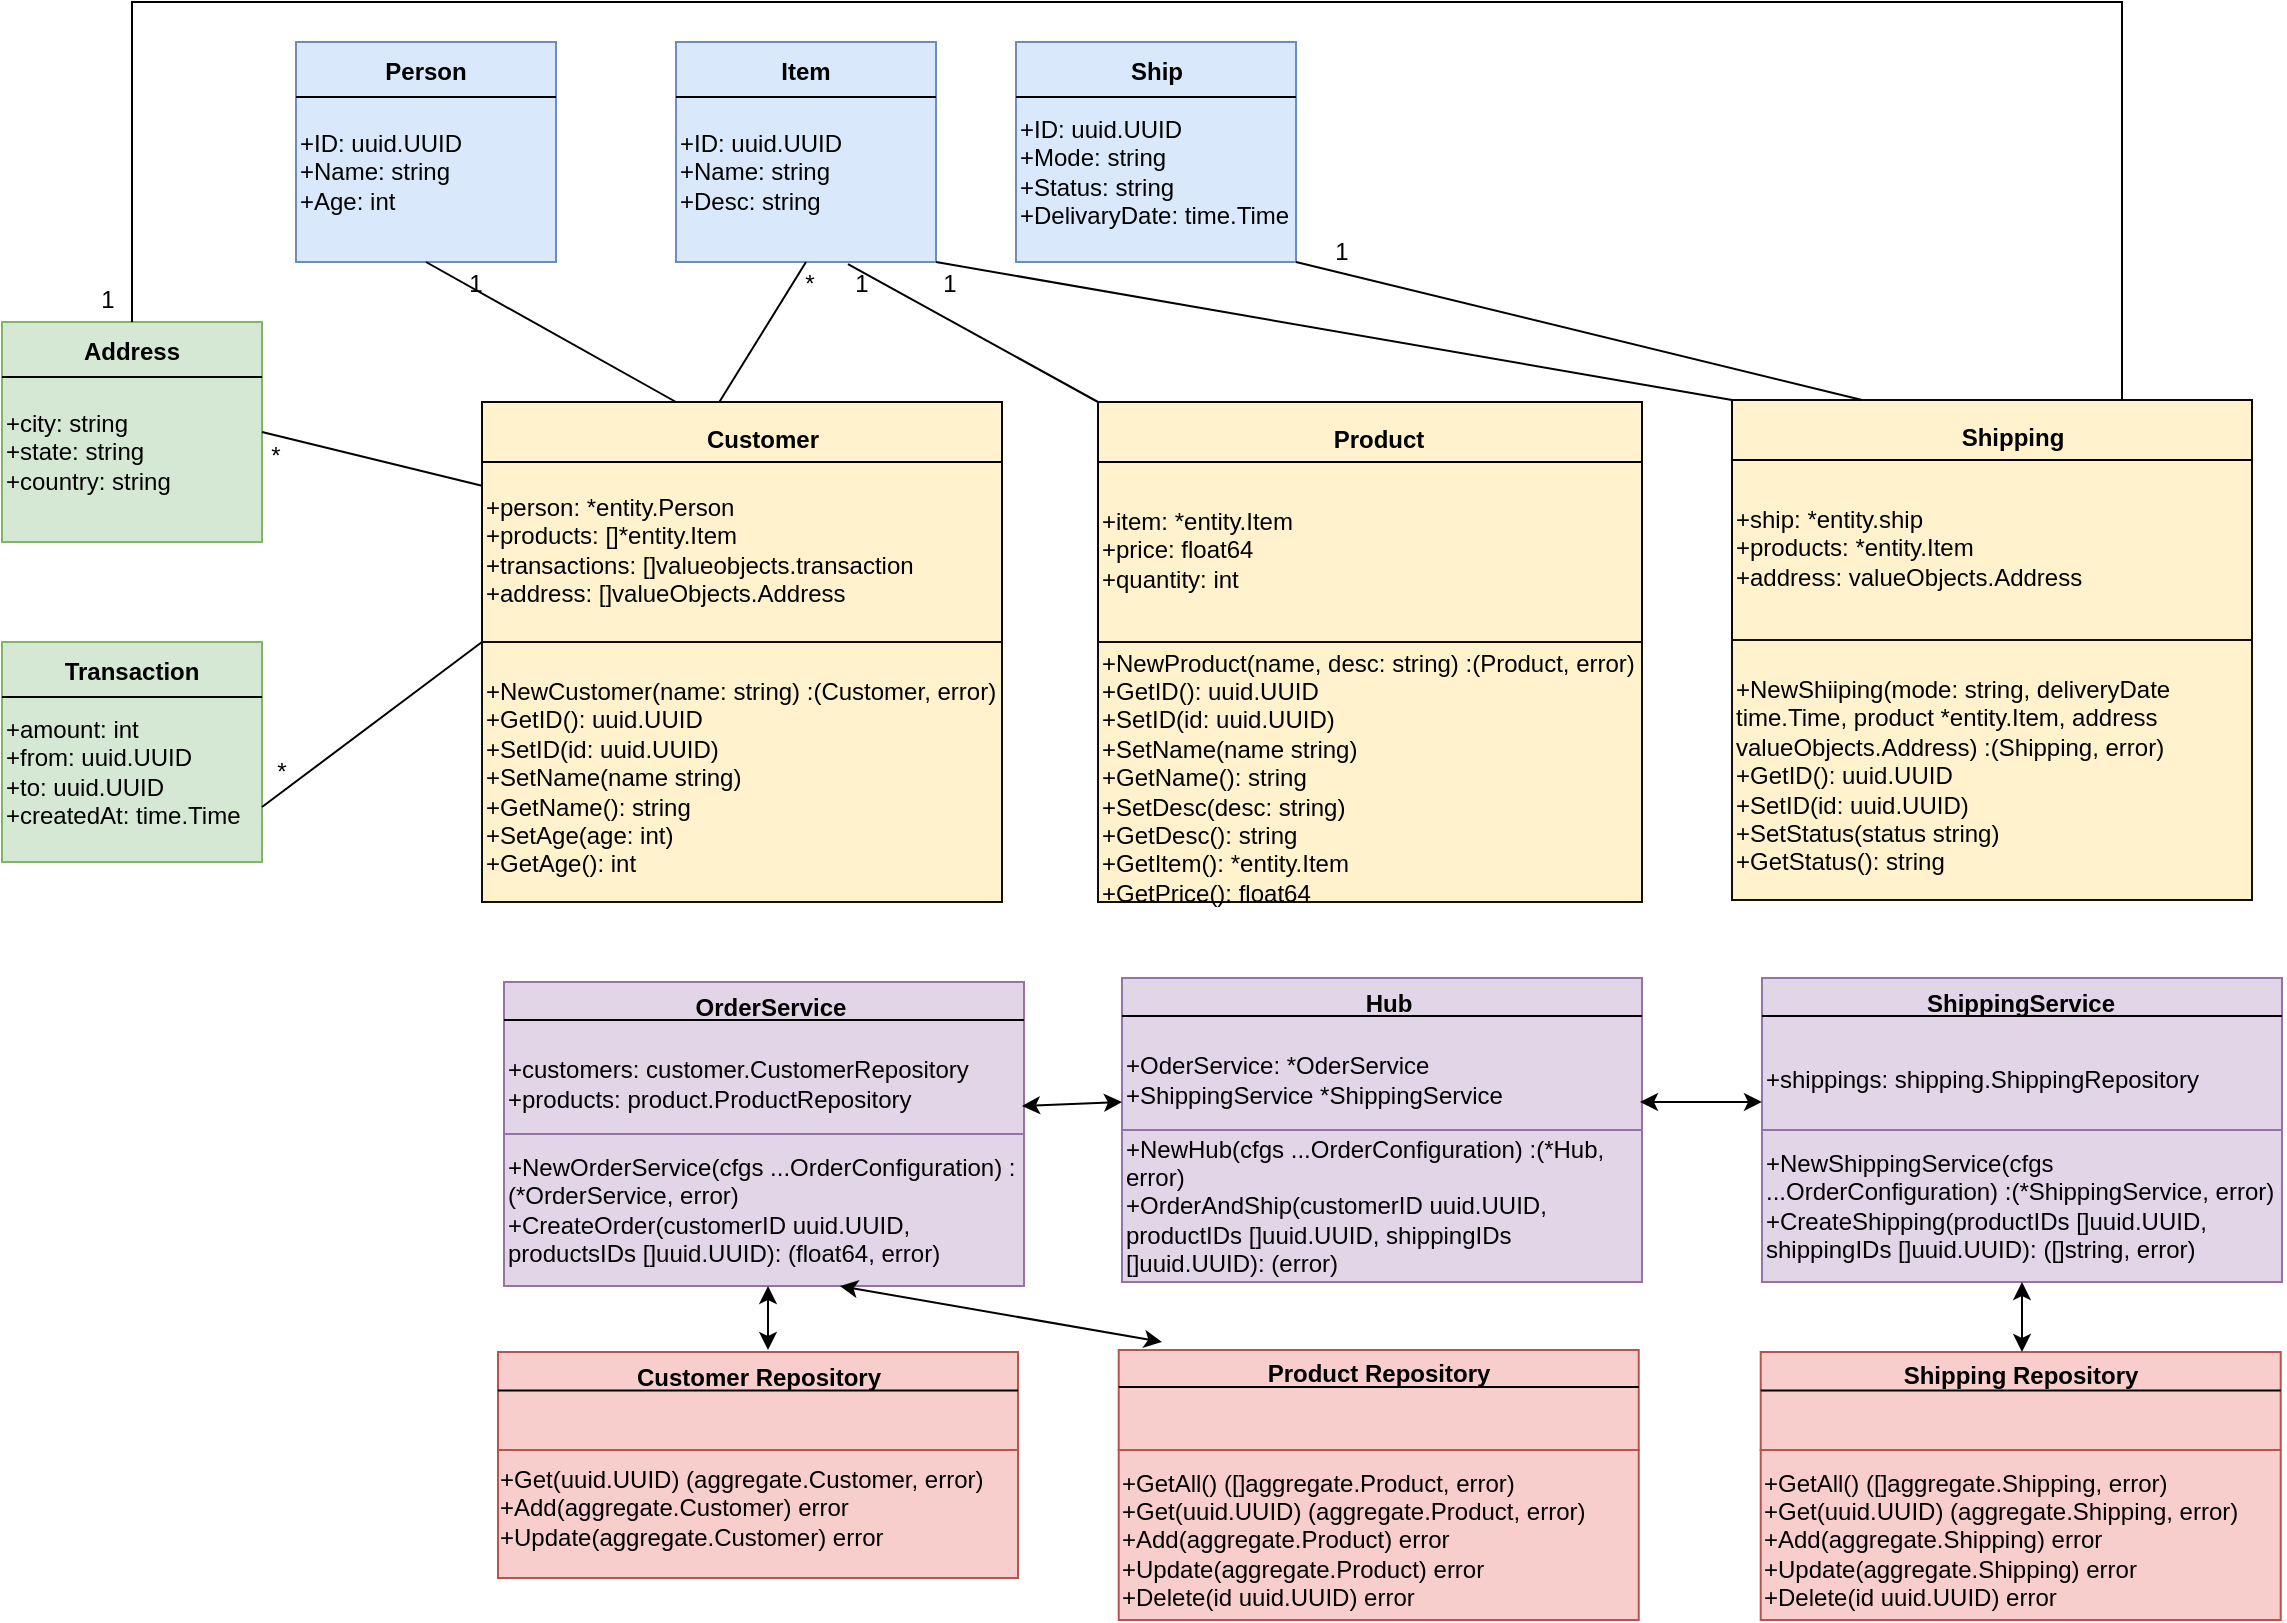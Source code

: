 <mxfile version="26.0.10">
  <diagram name="Page-1" id="Sg3usWAn1zcEqBGtSBy5">
    <mxGraphModel grid="1" page="1" gridSize="10" guides="1" tooltips="1" connect="1" arrows="1" fold="1" pageScale="1" pageWidth="827" pageHeight="1169" math="0" shadow="0">
      <root>
        <mxCell id="0" />
        <mxCell id="1" parent="0" />
        <mxCell id="ByLdMgmrOFWbXp5JTNvW-4" value="" style="group" connectable="0" vertex="1" parent="1">
          <mxGeometry x="277" y="140" width="130" height="110" as="geometry" />
        </mxCell>
        <mxCell id="ByLdMgmrOFWbXp5JTNvW-5" value="" style="rounded=0;whiteSpace=wrap;html=1;fillColor=#dae8fc;strokeColor=#6c8ebf;" vertex="1" parent="ByLdMgmrOFWbXp5JTNvW-4">
          <mxGeometry width="130" height="110" as="geometry" />
        </mxCell>
        <mxCell id="ByLdMgmrOFWbXp5JTNvW-6" value="" style="endArrow=none;html=1;rounded=0;exitX=0;exitY=0.25;exitDx=0;exitDy=0;entryX=1;entryY=0.25;entryDx=0;entryDy=0;" edge="1" parent="ByLdMgmrOFWbXp5JTNvW-4" source="ByLdMgmrOFWbXp5JTNvW-5" target="ByLdMgmrOFWbXp5JTNvW-5">
          <mxGeometry width="50" height="50" relative="1" as="geometry">
            <mxPoint x="330" y="270" as="sourcePoint" />
            <mxPoint x="380" y="220" as="targetPoint" />
          </mxGeometry>
        </mxCell>
        <mxCell id="ByLdMgmrOFWbXp5JTNvW-11" value="&lt;b&gt;Item&lt;/b&gt;" style="text;html=1;align=center;verticalAlign=middle;whiteSpace=wrap;rounded=0;" vertex="1" parent="ByLdMgmrOFWbXp5JTNvW-4">
          <mxGeometry x="35" width="60" height="30" as="geometry" />
        </mxCell>
        <mxCell id="ByLdMgmrOFWbXp5JTNvW-19" value="+ID: uuid.UUID&lt;div&gt;+Name: string&lt;/div&gt;&lt;div&gt;+Desc: string&lt;/div&gt;" style="text;html=1;align=left;verticalAlign=middle;whiteSpace=wrap;rounded=0;" vertex="1" parent="ByLdMgmrOFWbXp5JTNvW-4">
          <mxGeometry y="40" width="100" height="50" as="geometry" />
        </mxCell>
        <mxCell id="ByLdMgmrOFWbXp5JTNvW-21" value="" style="group;fontStyle=1" connectable="0" vertex="1" parent="1">
          <mxGeometry x="87" y="140" width="130" height="110" as="geometry" />
        </mxCell>
        <mxCell id="ByLdMgmrOFWbXp5JTNvW-3" value="" style="group;fillColor=#ffe6cc;strokeColor=#d79b00;container=0;" connectable="0" vertex="1" parent="ByLdMgmrOFWbXp5JTNvW-21">
          <mxGeometry width="130" height="110" as="geometry" />
        </mxCell>
        <mxCell id="ByLdMgmrOFWbXp5JTNvW-1" value="" style="rounded=0;whiteSpace=wrap;html=1;fillColor=#dae8fc;strokeColor=#6c8ebf;" vertex="1" parent="ByLdMgmrOFWbXp5JTNvW-21">
          <mxGeometry width="130" height="110" as="geometry" />
        </mxCell>
        <mxCell id="ByLdMgmrOFWbXp5JTNvW-2" value="" style="endArrow=none;html=1;rounded=0;exitX=0;exitY=0.25;exitDx=0;exitDy=0;entryX=1;entryY=0.25;entryDx=0;entryDy=0;" edge="1" parent="ByLdMgmrOFWbXp5JTNvW-21" source="ByLdMgmrOFWbXp5JTNvW-1" target="ByLdMgmrOFWbXp5JTNvW-1">
          <mxGeometry width="50" height="50" relative="1" as="geometry">
            <mxPoint x="330" y="270" as="sourcePoint" />
            <mxPoint x="380" y="220" as="targetPoint" />
          </mxGeometry>
        </mxCell>
        <mxCell id="ByLdMgmrOFWbXp5JTNvW-10" value="Person" style="text;html=1;align=center;verticalAlign=middle;whiteSpace=wrap;rounded=0;fontStyle=1" vertex="1" parent="ByLdMgmrOFWbXp5JTNvW-21">
          <mxGeometry x="35" width="60" height="30" as="geometry" />
        </mxCell>
        <mxCell id="ByLdMgmrOFWbXp5JTNvW-13" value="+ID: uuid.UUID&lt;div&gt;+Name: string&lt;/div&gt;&lt;div&gt;+Age: int&lt;/div&gt;" style="text;html=1;align=left;verticalAlign=middle;whiteSpace=wrap;rounded=0;" vertex="1" parent="ByLdMgmrOFWbXp5JTNvW-21">
          <mxGeometry y="40" width="100" height="50" as="geometry" />
        </mxCell>
        <mxCell id="ByLdMgmrOFWbXp5JTNvW-22" value="" style="group" connectable="0" vertex="1" parent="1">
          <mxGeometry x="447" y="140" width="140" height="110" as="geometry" />
        </mxCell>
        <mxCell id="ByLdMgmrOFWbXp5JTNvW-7" value="" style="group;fillColor=#dae8fc;strokeColor=#6c8ebf;container=0;" connectable="0" vertex="1" parent="ByLdMgmrOFWbXp5JTNvW-22">
          <mxGeometry width="140" height="110" as="geometry" />
        </mxCell>
        <mxCell id="ByLdMgmrOFWbXp5JTNvW-8" value="" style="rounded=0;whiteSpace=wrap;html=1;fillColor=#dae8fc;strokeColor=#6c8ebf;" vertex="1" parent="ByLdMgmrOFWbXp5JTNvW-22">
          <mxGeometry width="140" height="110" as="geometry" />
        </mxCell>
        <mxCell id="ByLdMgmrOFWbXp5JTNvW-9" value="" style="endArrow=none;html=1;rounded=0;exitX=0;exitY=0.25;exitDx=0;exitDy=0;entryX=1;entryY=0.25;entryDx=0;entryDy=0;" edge="1" parent="ByLdMgmrOFWbXp5JTNvW-22" source="ByLdMgmrOFWbXp5JTNvW-8" target="ByLdMgmrOFWbXp5JTNvW-8">
          <mxGeometry width="50" height="50" relative="1" as="geometry">
            <mxPoint x="355.385" y="270" as="sourcePoint" />
            <mxPoint x="409.231" y="220" as="targetPoint" />
          </mxGeometry>
        </mxCell>
        <mxCell id="ByLdMgmrOFWbXp5JTNvW-12" value="&lt;b&gt;Ship&lt;/b&gt;" style="text;html=1;align=center;verticalAlign=middle;whiteSpace=wrap;rounded=0;" vertex="1" parent="ByLdMgmrOFWbXp5JTNvW-22">
          <mxGeometry x="37.692" width="64.615" height="30" as="geometry" />
        </mxCell>
        <mxCell id="ByLdMgmrOFWbXp5JTNvW-20" value="+ID: uuid.UUID&lt;div&gt;+Mode: string&lt;/div&gt;&lt;div&gt;+Status: string&lt;/div&gt;&lt;div&gt;+DelivaryDate: time.Time&lt;/div&gt;" style="text;html=1;align=left;verticalAlign=middle;whiteSpace=wrap;rounded=0;" vertex="1" parent="ByLdMgmrOFWbXp5JTNvW-22">
          <mxGeometry y="40" width="140" height="50" as="geometry" />
        </mxCell>
        <mxCell id="ByLdMgmrOFWbXp5JTNvW-27" value="" style="group;fillColor=#d5e8d4;strokeColor=#82b366;container=0;" connectable="0" vertex="1" parent="1">
          <mxGeometry x="-60" y="280" width="130" height="110" as="geometry" />
        </mxCell>
        <mxCell id="ByLdMgmrOFWbXp5JTNvW-28" value="" style="group;fillColor=#ffe6cc;strokeColor=#d79b00;container=0;" connectable="0" vertex="1" parent="1">
          <mxGeometry x="-60" y="280" width="130" height="110" as="geometry" />
        </mxCell>
        <mxCell id="ByLdMgmrOFWbXp5JTNvW-29" value="" style="rounded=0;whiteSpace=wrap;html=1;fillColor=#d5e8d4;strokeColor=#82b366;container=0;" vertex="1" parent="1">
          <mxGeometry x="-60" y="280" width="130" height="110" as="geometry" />
        </mxCell>
        <mxCell id="ByLdMgmrOFWbXp5JTNvW-30" value="" style="endArrow=none;html=1;rounded=0;exitX=0;exitY=0.25;exitDx=0;exitDy=0;entryX=1;entryY=0.25;entryDx=0;entryDy=0;" edge="1" parent="1" source="ByLdMgmrOFWbXp5JTNvW-29" target="ByLdMgmrOFWbXp5JTNvW-29">
          <mxGeometry width="50" height="50" relative="1" as="geometry">
            <mxPoint x="270" y="550" as="sourcePoint" />
            <mxPoint x="320" y="500" as="targetPoint" />
          </mxGeometry>
        </mxCell>
        <mxCell id="ByLdMgmrOFWbXp5JTNvW-31" value="Address" style="text;html=1;align=center;verticalAlign=middle;whiteSpace=wrap;rounded=0;container=0;fontStyle=1" vertex="1" parent="1">
          <mxGeometry x="-25" y="280" width="60" height="30" as="geometry" />
        </mxCell>
        <mxCell id="ByLdMgmrOFWbXp5JTNvW-32" value="+city: string&lt;div&gt;+state: string&lt;/div&gt;&lt;div&gt;+country: string&lt;/div&gt;" style="text;html=1;align=left;verticalAlign=middle;whiteSpace=wrap;rounded=0;container=0;" vertex="1" parent="1">
          <mxGeometry x="-60" y="320" width="100" height="50" as="geometry" />
        </mxCell>
        <mxCell id="Vd8pvPP94hOWq5aOKV6J-1" value="" style="group;fillColor=#d5e8d4;strokeColor=#82b366;container=0;" connectable="0" vertex="1" parent="1">
          <mxGeometry x="-60" y="440" width="130" height="110" as="geometry" />
        </mxCell>
        <mxCell id="Vd8pvPP94hOWq5aOKV6J-2" value="" style="group;fillColor=#ffe6cc;strokeColor=#d79b00;container=0;" connectable="0" vertex="1" parent="1">
          <mxGeometry x="-60" y="440" width="130" height="110" as="geometry" />
        </mxCell>
        <mxCell id="Vd8pvPP94hOWq5aOKV6J-3" value="" style="rounded=0;whiteSpace=wrap;html=1;fillColor=#d5e8d4;strokeColor=#82b366;container=0;" vertex="1" parent="1">
          <mxGeometry x="-60" y="440" width="130" height="110" as="geometry" />
        </mxCell>
        <mxCell id="Vd8pvPP94hOWq5aOKV6J-4" value="" style="endArrow=none;html=1;rounded=0;exitX=0;exitY=0.25;exitDx=0;exitDy=0;entryX=1;entryY=0.25;entryDx=0;entryDy=0;" edge="1" parent="1" source="Vd8pvPP94hOWq5aOKV6J-3" target="Vd8pvPP94hOWq5aOKV6J-3">
          <mxGeometry width="50" height="50" relative="1" as="geometry">
            <mxPoint x="270" y="710" as="sourcePoint" />
            <mxPoint x="320" y="660" as="targetPoint" />
          </mxGeometry>
        </mxCell>
        <mxCell id="Vd8pvPP94hOWq5aOKV6J-5" value="Transaction" style="text;html=1;align=center;verticalAlign=middle;whiteSpace=wrap;rounded=0;container=0;fontStyle=1" vertex="1" parent="1">
          <mxGeometry x="-25" y="440" width="60" height="30" as="geometry" />
        </mxCell>
        <mxCell id="Vd8pvPP94hOWq5aOKV6J-6" value="+amount: int&lt;div&gt;+from: uuid.UUID&lt;/div&gt;&lt;div&gt;+to: uuid.UUID&lt;/div&gt;&lt;div&gt;+createdAt: time.Time&lt;/div&gt;" style="text;html=1;align=left;verticalAlign=middle;whiteSpace=wrap;rounded=0;container=0;" vertex="1" parent="1">
          <mxGeometry x="-60" y="480" width="120" height="50" as="geometry" />
        </mxCell>
        <mxCell id="Vd8pvPP94hOWq5aOKV6J-8" value="" style="group;fillColor=#dae8fc;strokeColor=#6c8ebf;container=0;" connectable="0" vertex="1" parent="1">
          <mxGeometry x="180" y="320" width="220" height="120" as="geometry" />
        </mxCell>
        <mxCell id="Vd8pvPP94hOWq5aOKV6J-10" value="" style="rounded=0;whiteSpace=wrap;html=1;fillColor=#fff2cc;strokeColor=light-dark(#080808, #6d5100);" vertex="1" parent="1">
          <mxGeometry x="180" y="320" width="260" height="120" as="geometry" />
        </mxCell>
        <mxCell id="Vd8pvPP94hOWq5aOKV6J-11" value="" style="endArrow=none;html=1;rounded=0;exitX=0;exitY=0.25;exitDx=0;exitDy=0;entryX=1;entryY=0.25;entryDx=0;entryDy=0;" edge="1" parent="1" source="Vd8pvPP94hOWq5aOKV6J-10" target="Vd8pvPP94hOWq5aOKV6J-10">
          <mxGeometry width="50" height="50" relative="1" as="geometry">
            <mxPoint x="656.964" y="663.636" as="sourcePoint" />
            <mxPoint x="729.231" y="600" as="targetPoint" />
          </mxGeometry>
        </mxCell>
        <mxCell id="Vd8pvPP94hOWq5aOKV6J-12" value="&lt;b&gt;Customer&lt;/b&gt;" style="text;html=1;align=center;verticalAlign=middle;whiteSpace=wrap;rounded=0;" vertex="1" parent="1">
          <mxGeometry x="276.997" y="320" width="86.721" height="38.182" as="geometry" />
        </mxCell>
        <mxCell id="Vd8pvPP94hOWq5aOKV6J-13" value="+person: *entity.Person&lt;div&gt;+products: []*entity.Item&lt;/div&gt;&lt;div&gt;+transactions: []valueobjects.transaction&lt;/div&gt;&lt;div&gt;+address: []valueObjects.Address&lt;/div&gt;" style="text;html=1;align=left;verticalAlign=middle;whiteSpace=wrap;rounded=0;" vertex="1" parent="1">
          <mxGeometry x="180" y="361.91" width="220" height="63.64" as="geometry" />
        </mxCell>
        <mxCell id="Vd8pvPP94hOWq5aOKV6J-14" value="" style="endArrow=none;html=1;rounded=0;entryX=0.5;entryY=1;entryDx=0;entryDy=0;exitX=0;exitY=0;exitDx=0;exitDy=0;" edge="1" parent="1" source="Vd8pvPP94hOWq5aOKV6J-12" target="ByLdMgmrOFWbXp5JTNvW-1">
          <mxGeometry width="50" height="50" relative="1" as="geometry">
            <mxPoint x="330" y="410" as="sourcePoint" />
            <mxPoint x="380" y="360" as="targetPoint" />
          </mxGeometry>
        </mxCell>
        <mxCell id="Vd8pvPP94hOWq5aOKV6J-15" value="1" style="text;html=1;align=center;verticalAlign=middle;whiteSpace=wrap;rounded=0;" vertex="1" parent="1">
          <mxGeometry x="146.59" y="246" width="60" height="30" as="geometry" />
        </mxCell>
        <mxCell id="Vd8pvPP94hOWq5aOKV6J-16" value="" style="endArrow=none;html=1;rounded=0;entryX=0.5;entryY=1;entryDx=0;entryDy=0;exitX=0.25;exitY=0;exitDx=0;exitDy=0;" edge="1" parent="1" source="Vd8pvPP94hOWq5aOKV6J-12" target="ByLdMgmrOFWbXp5JTNvW-5">
          <mxGeometry width="50" height="50" relative="1" as="geometry">
            <mxPoint x="330" y="410" as="sourcePoint" />
            <mxPoint x="380" y="360" as="targetPoint" />
          </mxGeometry>
        </mxCell>
        <mxCell id="Vd8pvPP94hOWq5aOKV6J-17" value="*" style="text;html=1;align=center;verticalAlign=middle;whiteSpace=wrap;rounded=0;" vertex="1" parent="1">
          <mxGeometry x="314.31" y="246" width="60" height="30" as="geometry" />
        </mxCell>
        <mxCell id="Vd8pvPP94hOWq5aOKV6J-18" value="" style="endArrow=none;html=1;rounded=0;exitX=1;exitY=0.75;exitDx=0;exitDy=0;entryX=0;entryY=1;entryDx=0;entryDy=0;" edge="1" parent="1" source="Vd8pvPP94hOWq5aOKV6J-3" target="Vd8pvPP94hOWq5aOKV6J-10">
          <mxGeometry width="50" height="50" relative="1" as="geometry">
            <mxPoint x="330" y="410" as="sourcePoint" />
            <mxPoint x="380" y="360" as="targetPoint" />
          </mxGeometry>
        </mxCell>
        <mxCell id="Vd8pvPP94hOWq5aOKV6J-19" value="*" style="text;html=1;align=center;verticalAlign=middle;whiteSpace=wrap;rounded=0;" vertex="1" parent="1">
          <mxGeometry x="50" y="490" width="60" height="30" as="geometry" />
        </mxCell>
        <mxCell id="Vd8pvPP94hOWq5aOKV6J-20" value="" style="endArrow=none;html=1;rounded=0;exitX=1;exitY=0.5;exitDx=0;exitDy=0;entryX=0;entryY=0;entryDx=0;entryDy=0;" edge="1" parent="1" source="ByLdMgmrOFWbXp5JTNvW-29" target="Vd8pvPP94hOWq5aOKV6J-13">
          <mxGeometry width="50" height="50" relative="1" as="geometry">
            <mxPoint x="330" y="410" as="sourcePoint" />
            <mxPoint x="380" y="360" as="targetPoint" />
          </mxGeometry>
        </mxCell>
        <mxCell id="Vd8pvPP94hOWq5aOKV6J-21" value="*" style="text;html=1;align=center;verticalAlign=middle;whiteSpace=wrap;rounded=0;" vertex="1" parent="1">
          <mxGeometry x="47" y="331.91" width="60" height="30" as="geometry" />
        </mxCell>
        <mxCell id="Vd8pvPP94hOWq5aOKV6J-22" value="" style="rounded=0;whiteSpace=wrap;html=1;fillColor=#fff2cc;strokeColor=#0F0F0F;" vertex="1" parent="1">
          <mxGeometry x="180" y="440" width="260" height="130" as="geometry" />
        </mxCell>
        <mxCell id="Vd8pvPP94hOWq5aOKV6J-23" value="+NewCustomer(name: string) :(Customer, error)&lt;div&gt;+GetID(): uuid.UUID&lt;/div&gt;&lt;div&gt;+SetID(id: uuid.UUID)&lt;/div&gt;&lt;div&gt;+SetName(name string)&lt;/div&gt;&lt;div&gt;+GetName(): string&lt;/div&gt;&lt;div&gt;+SetAge(age: int)&lt;/div&gt;&lt;div&gt;+GetAge(): int&lt;br&gt;&lt;div&gt;&lt;br&gt;&lt;/div&gt;&lt;/div&gt;" style="text;html=1;align=left;verticalAlign=middle;whiteSpace=wrap;rounded=0;" vertex="1" parent="1">
          <mxGeometry x="180" y="448" width="260" height="133" as="geometry" />
        </mxCell>
        <mxCell id="Vd8pvPP94hOWq5aOKV6J-24" value="" style="group;fillColor=#dae8fc;strokeColor=#6c8ebf;container=0;" connectable="0" vertex="1" parent="1">
          <mxGeometry x="488" y="320" width="220" height="120" as="geometry" />
        </mxCell>
        <mxCell id="Vd8pvPP94hOWq5aOKV6J-25" value="" style="rounded=0;whiteSpace=wrap;html=1;fillColor=#fff2cc;strokeColor=light-dark(#080808, #6d5100);" vertex="1" parent="1">
          <mxGeometry x="488" y="320" width="272" height="120" as="geometry" />
        </mxCell>
        <mxCell id="Vd8pvPP94hOWq5aOKV6J-26" value="" style="endArrow=none;html=1;rounded=0;exitX=0;exitY=0.25;exitDx=0;exitDy=0;entryX=1;entryY=0.25;entryDx=0;entryDy=0;" edge="1" parent="1" source="Vd8pvPP94hOWq5aOKV6J-25" target="Vd8pvPP94hOWq5aOKV6J-25">
          <mxGeometry width="50" height="50" relative="1" as="geometry">
            <mxPoint x="964.964" y="663.636" as="sourcePoint" />
            <mxPoint x="1037.231" y="600" as="targetPoint" />
          </mxGeometry>
        </mxCell>
        <mxCell id="Vd8pvPP94hOWq5aOKV6J-27" value="&lt;b&gt;Product&lt;/b&gt;" style="text;html=1;align=center;verticalAlign=middle;whiteSpace=wrap;rounded=0;" vertex="1" parent="1">
          <mxGeometry x="584.997" y="320" width="86.721" height="38.182" as="geometry" />
        </mxCell>
        <mxCell id="Vd8pvPP94hOWq5aOKV6J-28" value="+item: *entity.Item&lt;div&gt;+price: float64&lt;/div&gt;&lt;div&gt;+quantity: int&lt;/div&gt;" style="text;html=1;align=left;verticalAlign=middle;whiteSpace=wrap;rounded=0;" vertex="1" parent="1">
          <mxGeometry x="488" y="361.91" width="220" height="63.64" as="geometry" />
        </mxCell>
        <mxCell id="Vd8pvPP94hOWq5aOKV6J-29" value="" style="rounded=0;whiteSpace=wrap;html=1;fillColor=#fff2cc;strokeColor=#0F0F0F;" vertex="1" parent="1">
          <mxGeometry x="488" y="440" width="272" height="130" as="geometry" />
        </mxCell>
        <mxCell id="Vd8pvPP94hOWq5aOKV6J-30" value="+NewProduct(name, desc: string) :(Product, error)&lt;div&gt;+GetID(): uuid.UUID&lt;/div&gt;&lt;div&gt;+SetID(id: uuid.UUID)&lt;/div&gt;&lt;div&gt;+SetName(name string)&lt;/div&gt;&lt;div&gt;+GetName(): string&lt;/div&gt;&lt;div&gt;+SetDesc(desc: string)&lt;/div&gt;&lt;div&gt;+GetDesc(): string&lt;/div&gt;&lt;div&gt;+GetItem(): *entity.Item&lt;/div&gt;&lt;div&gt;+GetPrice(): float64&lt;br&gt;&lt;div&gt;&lt;br&gt;&lt;/div&gt;&lt;/div&gt;" style="text;html=1;align=left;verticalAlign=middle;whiteSpace=wrap;rounded=0;" vertex="1" parent="1">
          <mxGeometry x="488" y="448" width="272" height="133" as="geometry" />
        </mxCell>
        <mxCell id="Vd8pvPP94hOWq5aOKV6J-31" value="" style="endArrow=none;html=1;rounded=0;entryX=0.383;entryY=0.167;entryDx=0;entryDy=0;exitX=0;exitY=0;exitDx=0;exitDy=0;entryPerimeter=0;" edge="1" parent="1" source="Vd8pvPP94hOWq5aOKV6J-25" target="Vd8pvPP94hOWq5aOKV6J-32">
          <mxGeometry width="50" height="50" relative="1" as="geometry">
            <mxPoint x="330" y="410" as="sourcePoint" />
            <mxPoint x="380" y="360" as="targetPoint" />
          </mxGeometry>
        </mxCell>
        <mxCell id="Vd8pvPP94hOWq5aOKV6J-32" value="1" style="text;html=1;align=center;verticalAlign=middle;whiteSpace=wrap;rounded=0;" vertex="1" parent="1">
          <mxGeometry x="340" y="246" width="60" height="30" as="geometry" />
        </mxCell>
        <mxCell id="Vd8pvPP94hOWq5aOKV6J-33" value="" style="group;fillColor=#dae8fc;strokeColor=#6c8ebf;container=0;" connectable="0" vertex="1" parent="1">
          <mxGeometry x="805" y="319" width="220" height="120" as="geometry" />
        </mxCell>
        <mxCell id="Vd8pvPP94hOWq5aOKV6J-34" value="" style="rounded=0;whiteSpace=wrap;html=1;fillColor=#fff2cc;strokeColor=light-dark(#080808, #6d5100);" vertex="1" parent="1">
          <mxGeometry x="805" y="319" width="260" height="120" as="geometry" />
        </mxCell>
        <mxCell id="Vd8pvPP94hOWq5aOKV6J-35" value="" style="endArrow=none;html=1;rounded=0;exitX=0;exitY=0.25;exitDx=0;exitDy=0;entryX=1;entryY=0.25;entryDx=0;entryDy=0;" edge="1" parent="1" source="Vd8pvPP94hOWq5aOKV6J-34" target="Vd8pvPP94hOWq5aOKV6J-34">
          <mxGeometry width="50" height="50" relative="1" as="geometry">
            <mxPoint x="1281.964" y="662.636" as="sourcePoint" />
            <mxPoint x="1354.231" y="599" as="targetPoint" />
          </mxGeometry>
        </mxCell>
        <mxCell id="Vd8pvPP94hOWq5aOKV6J-36" value="&lt;b&gt;Shipping&lt;/b&gt;" style="text;html=1;align=center;verticalAlign=middle;whiteSpace=wrap;rounded=0;" vertex="1" parent="1">
          <mxGeometry x="901.997" y="319" width="86.721" height="38.182" as="geometry" />
        </mxCell>
        <mxCell id="Vd8pvPP94hOWq5aOKV6J-37" value="+ship: *entity.ship&lt;div&gt;+products: *entity.Item&lt;/div&gt;&lt;div&gt;+address: valueObjects.Address&lt;/div&gt;" style="text;html=1;align=left;verticalAlign=middle;whiteSpace=wrap;rounded=0;" vertex="1" parent="1">
          <mxGeometry x="805" y="360.91" width="220" height="63.64" as="geometry" />
        </mxCell>
        <mxCell id="Vd8pvPP94hOWq5aOKV6J-38" value="" style="rounded=0;whiteSpace=wrap;html=1;fillColor=#fff2cc;strokeColor=#0F0F0F;" vertex="1" parent="1">
          <mxGeometry x="805" y="439" width="260" height="130" as="geometry" />
        </mxCell>
        <mxCell id="Vd8pvPP94hOWq5aOKV6J-39" value="+NewShiiping(mode: string, deliveryDate time.Time, product *entity.Item, address valueObjects.Address) :(Shipping, error)&lt;div&gt;+GetID(): uuid.UUID&lt;/div&gt;&lt;div&gt;+SetID(id: uuid.UUID)&lt;/div&gt;&lt;div&gt;+SetStatus(status string)&lt;/div&gt;&lt;div&gt;+GetStatus(): string&lt;/div&gt;&lt;div&gt;&lt;div&gt;&lt;br&gt;&lt;/div&gt;&lt;/div&gt;" style="text;html=1;align=left;verticalAlign=middle;whiteSpace=wrap;rounded=0;" vertex="1" parent="1">
          <mxGeometry x="805" y="447" width="260" height="133" as="geometry" />
        </mxCell>
        <mxCell id="Vd8pvPP94hOWq5aOKV6J-40" value="" style="endArrow=none;html=1;rounded=0;entryX=1;entryY=1;entryDx=0;entryDy=0;exitX=0;exitY=0;exitDx=0;exitDy=0;" edge="1" parent="1" source="Vd8pvPP94hOWq5aOKV6J-34" target="ByLdMgmrOFWbXp5JTNvW-5">
          <mxGeometry width="50" height="50" relative="1" as="geometry">
            <mxPoint x="330" y="410" as="sourcePoint" />
            <mxPoint x="380" y="360" as="targetPoint" />
          </mxGeometry>
        </mxCell>
        <mxCell id="Vd8pvPP94hOWq5aOKV6J-41" value="1" style="text;html=1;align=center;verticalAlign=middle;whiteSpace=wrap;rounded=0;" vertex="1" parent="1">
          <mxGeometry x="384" y="246" width="60" height="30" as="geometry" />
        </mxCell>
        <mxCell id="Vd8pvPP94hOWq5aOKV6J-42" value="" style="endArrow=none;html=1;rounded=0;entryX=1;entryY=1;entryDx=0;entryDy=0;exitX=0.25;exitY=0;exitDx=0;exitDy=0;" edge="1" parent="1" source="Vd8pvPP94hOWq5aOKV6J-34" target="ByLdMgmrOFWbXp5JTNvW-8">
          <mxGeometry width="50" height="50" relative="1" as="geometry">
            <mxPoint x="330" y="410" as="sourcePoint" />
            <mxPoint x="380" y="360" as="targetPoint" />
          </mxGeometry>
        </mxCell>
        <mxCell id="Vd8pvPP94hOWq5aOKV6J-43" value="1" style="text;html=1;align=center;verticalAlign=middle;whiteSpace=wrap;rounded=0;" vertex="1" parent="1">
          <mxGeometry x="580" y="230" width="60" height="30" as="geometry" />
        </mxCell>
        <mxCell id="Vd8pvPP94hOWq5aOKV6J-44" value="" style="endArrow=none;html=1;rounded=0;entryX=0.75;entryY=0;entryDx=0;entryDy=0;exitX=0.5;exitY=0;exitDx=0;exitDy=0;" edge="1" parent="1" source="ByLdMgmrOFWbXp5JTNvW-31" target="Vd8pvPP94hOWq5aOKV6J-34">
          <mxGeometry width="50" height="50" relative="1" as="geometry">
            <mxPoint x="330" y="410" as="sourcePoint" />
            <mxPoint x="380" y="360" as="targetPoint" />
            <Array as="points">
              <mxPoint x="5" y="120" />
              <mxPoint x="1000" y="120" />
            </Array>
          </mxGeometry>
        </mxCell>
        <mxCell id="Vd8pvPP94hOWq5aOKV6J-45" value="1" style="text;html=1;align=center;verticalAlign=middle;whiteSpace=wrap;rounded=0;" vertex="1" parent="1">
          <mxGeometry x="-37" y="254" width="60" height="30" as="geometry" />
        </mxCell>
        <mxCell id="Vd8pvPP94hOWq5aOKV6J-55" value="" style="rounded=0;whiteSpace=wrap;html=1;fillColor=#f8cecc;strokeColor=#b85450;" vertex="1" parent="1">
          <mxGeometry x="188" y="795" width="260" height="49" as="geometry" />
        </mxCell>
        <mxCell id="Vd8pvPP94hOWq5aOKV6J-56" value="" style="endArrow=none;html=1;rounded=0;exitX=0;exitY=0.25;exitDx=0;exitDy=0;entryX=1;entryY=0.25;entryDx=0;entryDy=0;" edge="1" parent="1">
          <mxGeometry width="50" height="50" relative="1" as="geometry">
            <mxPoint x="188" y="814.25" as="sourcePoint" />
            <mxPoint x="448" y="814.25" as="targetPoint" />
          </mxGeometry>
        </mxCell>
        <mxCell id="Vd8pvPP94hOWq5aOKV6J-57" value="&lt;b&gt;Customer Repository&lt;/b&gt;" style="text;html=1;align=center;verticalAlign=middle;whiteSpace=wrap;rounded=0;" vertex="1" parent="1">
          <mxGeometry x="244.5" y="789" width="147" height="38.18" as="geometry" />
        </mxCell>
        <mxCell id="Vd8pvPP94hOWq5aOKV6J-59" value="" style="rounded=0;whiteSpace=wrap;html=1;fillColor=#f8cecc;strokeColor=#b85450;" vertex="1" parent="1">
          <mxGeometry x="188" y="844" width="260" height="64" as="geometry" />
        </mxCell>
        <mxCell id="Vd8pvPP94hOWq5aOKV6J-60" value="+Get(uuid.UUID) (aggregate.Customer, error)&lt;div&gt;+Add(aggregate.Customer) error&lt;/div&gt;&lt;div&gt;+Update(aggregate.Customer) error&lt;/div&gt;" style="text;html=1;align=left;verticalAlign=middle;whiteSpace=wrap;rounded=0;" vertex="1" parent="1">
          <mxGeometry x="187" y="844" width="260" height="57" as="geometry" />
        </mxCell>
        <mxCell id="Vd8pvPP94hOWq5aOKV6J-61" value="" style="rounded=0;whiteSpace=wrap;html=1;fillColor=#f8cecc;strokeColor=#b85450;" vertex="1" parent="1">
          <mxGeometry x="498.36" y="794" width="260" height="50" as="geometry" />
        </mxCell>
        <mxCell id="Vd8pvPP94hOWq5aOKV6J-62" value="" style="endArrow=none;html=1;rounded=0;exitX=0;exitY=0.25;exitDx=0;exitDy=0;entryX=1;entryY=0.25;entryDx=0;entryDy=0;" edge="1" parent="1">
          <mxGeometry width="50" height="50" relative="1" as="geometry">
            <mxPoint x="498.36" y="812.5" as="sourcePoint" />
            <mxPoint x="758.36" y="812.5" as="targetPoint" />
          </mxGeometry>
        </mxCell>
        <mxCell id="Vd8pvPP94hOWq5aOKV6J-63" value="&lt;b&gt;Product Repository&lt;/b&gt;" style="text;html=1;align=center;verticalAlign=middle;whiteSpace=wrap;rounded=0;" vertex="1" parent="1">
          <mxGeometry x="554.86" y="787" width="147" height="38.18" as="geometry" />
        </mxCell>
        <mxCell id="Vd8pvPP94hOWq5aOKV6J-64" value="" style="rounded=0;whiteSpace=wrap;html=1;fillColor=#f8cecc;strokeColor=#b85450;" vertex="1" parent="1">
          <mxGeometry x="498.36" y="844" width="260" height="85" as="geometry" />
        </mxCell>
        <mxCell id="Vd8pvPP94hOWq5aOKV6J-65" value="&lt;div&gt;+GetAll() ([]aggregate.Product, error)&lt;/div&gt;+Get(uuid.UUID) (aggregate.Product, error)&lt;div&gt;+Add(aggregate.Product) error&lt;/div&gt;&lt;div&gt;+Update(aggregate.Product) error&lt;/div&gt;&lt;div&gt;+Delete(id uuid.UUID) error&lt;/div&gt;" style="text;html=1;align=left;verticalAlign=middle;whiteSpace=wrap;rounded=0;" vertex="1" parent="1">
          <mxGeometry x="498.36" y="848" width="251.64" height="81" as="geometry" />
        </mxCell>
        <mxCell id="Vd8pvPP94hOWq5aOKV6J-66" value="" style="rounded=0;whiteSpace=wrap;html=1;fillColor=#f8cecc;strokeColor=#b85450;" vertex="1" parent="1">
          <mxGeometry x="819.36" y="795" width="260" height="49" as="geometry" />
        </mxCell>
        <mxCell id="Vd8pvPP94hOWq5aOKV6J-67" value="" style="endArrow=none;html=1;rounded=0;exitX=0;exitY=0.25;exitDx=0;exitDy=0;entryX=1;entryY=0.25;entryDx=0;entryDy=0;" edge="1" parent="1">
          <mxGeometry width="50" height="50" relative="1" as="geometry">
            <mxPoint x="819.36" y="814.25" as="sourcePoint" />
            <mxPoint x="1079.36" y="814.25" as="targetPoint" />
          </mxGeometry>
        </mxCell>
        <mxCell id="Vd8pvPP94hOWq5aOKV6J-68" value="&lt;b&gt;Shipping Repository&lt;/b&gt;" style="text;html=1;align=center;verticalAlign=middle;whiteSpace=wrap;rounded=0;" vertex="1" parent="1">
          <mxGeometry x="875.86" y="788" width="147" height="38.18" as="geometry" />
        </mxCell>
        <mxCell id="Vd8pvPP94hOWq5aOKV6J-69" value="" style="rounded=0;whiteSpace=wrap;html=1;fillColor=#f8cecc;strokeColor=#b85450;" vertex="1" parent="1">
          <mxGeometry x="819.36" y="844" width="260" height="85" as="geometry" />
        </mxCell>
        <mxCell id="Vd8pvPP94hOWq5aOKV6J-70" value="&lt;div&gt;+GetAll() ([]aggregate.Shipping, error)&lt;/div&gt;+Get(uuid.UUID) (aggregate.Shipping, error)&lt;div&gt;+Add(aggregate.Shipping) error&lt;/div&gt;&lt;div&gt;+Update(aggregate.Shipping) error&lt;/div&gt;&lt;div&gt;+Delete(id uuid.UUID) error&lt;/div&gt;" style="text;html=1;align=left;verticalAlign=middle;whiteSpace=wrap;rounded=0;" vertex="1" parent="1">
          <mxGeometry x="819.36" y="848" width="251.64" height="81" as="geometry" />
        </mxCell>
        <mxCell id="Vd8pvPP94hOWq5aOKV6J-72" value="" style="rounded=0;whiteSpace=wrap;html=1;fillColor=#e1d5e7;strokeColor=#9673a6;" vertex="1" parent="1">
          <mxGeometry x="191" y="610" width="260" height="76" as="geometry" />
        </mxCell>
        <mxCell id="Vd8pvPP94hOWq5aOKV6J-73" value="" style="endArrow=none;html=1;rounded=0;exitX=0;exitY=0.25;exitDx=0;exitDy=0;entryX=1;entryY=0.25;entryDx=0;entryDy=0;" edge="1" parent="1" source="Vd8pvPP94hOWq5aOKV6J-72" target="Vd8pvPP94hOWq5aOKV6J-72">
          <mxGeometry width="50" height="50" relative="1" as="geometry">
            <mxPoint x="667.964" y="953.636" as="sourcePoint" />
            <mxPoint x="740.231" y="890" as="targetPoint" />
          </mxGeometry>
        </mxCell>
        <mxCell id="Vd8pvPP94hOWq5aOKV6J-74" value="&lt;b&gt;OrderService&lt;/b&gt;" style="text;html=1;align=center;verticalAlign=middle;whiteSpace=wrap;rounded=0;" vertex="1" parent="1">
          <mxGeometry x="280.997" y="604" width="86.721" height="38.182" as="geometry" />
        </mxCell>
        <mxCell id="Vd8pvPP94hOWq5aOKV6J-75" value="+customers: customer.CustomerRepository&lt;div&gt;+products: product.ProductRepository&lt;/div&gt;" style="text;html=1;align=left;verticalAlign=middle;whiteSpace=wrap;rounded=0;" vertex="1" parent="1">
          <mxGeometry x="191" y="638.91" width="259" height="44.09" as="geometry" />
        </mxCell>
        <mxCell id="Vd8pvPP94hOWq5aOKV6J-77" value="+NewOrderService(cfgs ...OrderConfiguration) :(*OrderService, error)&lt;div&gt;+CreateOrder(customerID uuid.UUID, productsIDs []uuid.UUID): (float64, error)&lt;/div&gt;" style="text;html=1;align=left;verticalAlign=middle;whiteSpace=wrap;rounded=0;fillColor=#e1d5e7;strokeColor=#9673a6;container=0;" vertex="1" parent="1">
          <mxGeometry x="191" y="686" width="260" height="76" as="geometry" />
        </mxCell>
        <mxCell id="Vd8pvPP94hOWq5aOKV6J-80" value="" style="rounded=0;whiteSpace=wrap;html=1;fillColor=#e1d5e7;strokeColor=#9673a6;" vertex="1" parent="1">
          <mxGeometry x="820" y="608" width="260" height="76" as="geometry" />
        </mxCell>
        <mxCell id="Vd8pvPP94hOWq5aOKV6J-81" value="" style="endArrow=none;html=1;rounded=0;exitX=0;exitY=0.25;exitDx=0;exitDy=0;entryX=1;entryY=0.25;entryDx=0;entryDy=0;" edge="1" parent="1" source="Vd8pvPP94hOWq5aOKV6J-80" target="Vd8pvPP94hOWq5aOKV6J-80">
          <mxGeometry width="50" height="50" relative="1" as="geometry">
            <mxPoint x="1296.964" y="951.636" as="sourcePoint" />
            <mxPoint x="1369.231" y="888" as="targetPoint" />
          </mxGeometry>
        </mxCell>
        <mxCell id="Vd8pvPP94hOWq5aOKV6J-82" value="&lt;b&gt;ShippingService&lt;/b&gt;" style="text;html=1;align=center;verticalAlign=middle;whiteSpace=wrap;rounded=0;" vertex="1" parent="1">
          <mxGeometry x="906.137" y="602" width="86.721" height="38.182" as="geometry" />
        </mxCell>
        <mxCell id="Vd8pvPP94hOWq5aOKV6J-83" value="+shippings: shipping.ShippingRepository" style="text;html=1;align=left;verticalAlign=middle;whiteSpace=wrap;rounded=0;" vertex="1" parent="1">
          <mxGeometry x="820" y="636.91" width="259" height="44.09" as="geometry" />
        </mxCell>
        <mxCell id="Vd8pvPP94hOWq5aOKV6J-84" value="+NewShippingService(cfgs ...OrderConfiguration) :(*ShippingService, error)&lt;div&gt;+CreateShipping(productIDs []uuid.UUID, shippingIDs []uuid.UUID): ([]string, error)&lt;/div&gt;" style="text;html=1;align=left;verticalAlign=middle;whiteSpace=wrap;rounded=0;fillColor=#e1d5e7;strokeColor=#9673a6;container=0;" vertex="1" parent="1">
          <mxGeometry x="820" y="684" width="260" height="76" as="geometry" />
        </mxCell>
        <mxCell id="Vd8pvPP94hOWq5aOKV6J-85" value="" style="rounded=0;whiteSpace=wrap;html=1;fillColor=#e1d5e7;strokeColor=#9673a6;" vertex="1" parent="1">
          <mxGeometry x="500" y="608" width="260" height="76" as="geometry" />
        </mxCell>
        <mxCell id="Vd8pvPP94hOWq5aOKV6J-86" value="" style="endArrow=none;html=1;rounded=0;exitX=0;exitY=0.25;exitDx=0;exitDy=0;entryX=1;entryY=0.25;entryDx=0;entryDy=0;" edge="1" parent="1" source="Vd8pvPP94hOWq5aOKV6J-85" target="Vd8pvPP94hOWq5aOKV6J-85">
          <mxGeometry width="50" height="50" relative="1" as="geometry">
            <mxPoint x="976.964" y="951.636" as="sourcePoint" />
            <mxPoint x="1049.231" y="888" as="targetPoint" />
          </mxGeometry>
        </mxCell>
        <mxCell id="Vd8pvPP94hOWq5aOKV6J-87" value="&lt;b&gt;Hub&lt;/b&gt;" style="text;html=1;align=center;verticalAlign=middle;whiteSpace=wrap;rounded=0;" vertex="1" parent="1">
          <mxGeometry x="589.997" y="602" width="86.721" height="38.182" as="geometry" />
        </mxCell>
        <mxCell id="Vd8pvPP94hOWq5aOKV6J-88" value="+OderService: *OderService&lt;div&gt;+ShippingService *ShippingService&lt;/div&gt;" style="text;html=1;align=left;verticalAlign=middle;whiteSpace=wrap;rounded=0;" vertex="1" parent="1">
          <mxGeometry x="500" y="636.91" width="259" height="44.09" as="geometry" />
        </mxCell>
        <mxCell id="Vd8pvPP94hOWq5aOKV6J-89" value="+NewHub(cfgs ...OrderConfiguration) :(*Hub, error)&lt;div&gt;+OrderAndShip(customerID uuid.UUID, productIDs []uuid.UUID, shippingIDs []uuid.UUID): (error)&lt;/div&gt;" style="text;html=1;align=left;verticalAlign=middle;whiteSpace=wrap;rounded=0;fillColor=#e1d5e7;strokeColor=#9673a6;container=0;" vertex="1" parent="1">
          <mxGeometry x="500" y="684" width="260" height="76" as="geometry" />
        </mxCell>
        <mxCell id="Vd8pvPP94hOWq5aOKV6J-90" value="" style="endArrow=classic;startArrow=classic;html=1;rounded=0;entryX=0.5;entryY=1;entryDx=0;entryDy=0;" edge="1" parent="1">
          <mxGeometry width="50" height="50" relative="1" as="geometry">
            <mxPoint x="323" y="794" as="sourcePoint" />
            <mxPoint x="323" y="762" as="targetPoint" />
          </mxGeometry>
        </mxCell>
        <mxCell id="Vd8pvPP94hOWq5aOKV6J-91" value="" style="endArrow=classic;startArrow=classic;html=1;rounded=0;entryX=0.646;entryY=1;entryDx=0;entryDy=0;entryPerimeter=0;" edge="1" parent="1" target="Vd8pvPP94hOWq5aOKV6J-77">
          <mxGeometry width="50" height="50" relative="1" as="geometry">
            <mxPoint x="520" y="790" as="sourcePoint" />
            <mxPoint x="700" y="826" as="targetPoint" />
          </mxGeometry>
        </mxCell>
        <mxCell id="Vd8pvPP94hOWq5aOKV6J-96" value="" style="endArrow=classic;startArrow=classic;html=1;rounded=0;entryX=0.5;entryY=1;entryDx=0;entryDy=0;" edge="1" parent="1" target="Vd8pvPP94hOWq5aOKV6J-84">
          <mxGeometry width="50" height="50" relative="1" as="geometry">
            <mxPoint x="950" y="795" as="sourcePoint" />
            <mxPoint x="790" y="726" as="targetPoint" />
          </mxGeometry>
        </mxCell>
        <mxCell id="Vd8pvPP94hOWq5aOKV6J-97" value="" style="endArrow=classic;startArrow=classic;html=1;rounded=0;exitX=1;exitY=0.75;exitDx=0;exitDy=0;entryX=0;entryY=0.75;entryDx=0;entryDy=0;" edge="1" parent="1" source="Vd8pvPP94hOWq5aOKV6J-75" target="Vd8pvPP94hOWq5aOKV6J-88">
          <mxGeometry width="50" height="50" relative="1" as="geometry">
            <mxPoint x="740" y="576" as="sourcePoint" />
            <mxPoint x="790" y="526" as="targetPoint" />
          </mxGeometry>
        </mxCell>
        <mxCell id="Vd8pvPP94hOWq5aOKV6J-98" value="" style="endArrow=classic;startArrow=classic;html=1;rounded=0;entryX=0;entryY=0.75;entryDx=0;entryDy=0;exitX=1;exitY=0.75;exitDx=0;exitDy=0;" edge="1" parent="1" source="Vd8pvPP94hOWq5aOKV6J-88" target="Vd8pvPP94hOWq5aOKV6J-83">
          <mxGeometry width="50" height="50" relative="1" as="geometry">
            <mxPoint x="740" y="576" as="sourcePoint" />
            <mxPoint x="790" y="526" as="targetPoint" />
          </mxGeometry>
        </mxCell>
      </root>
    </mxGraphModel>
  </diagram>
</mxfile>
